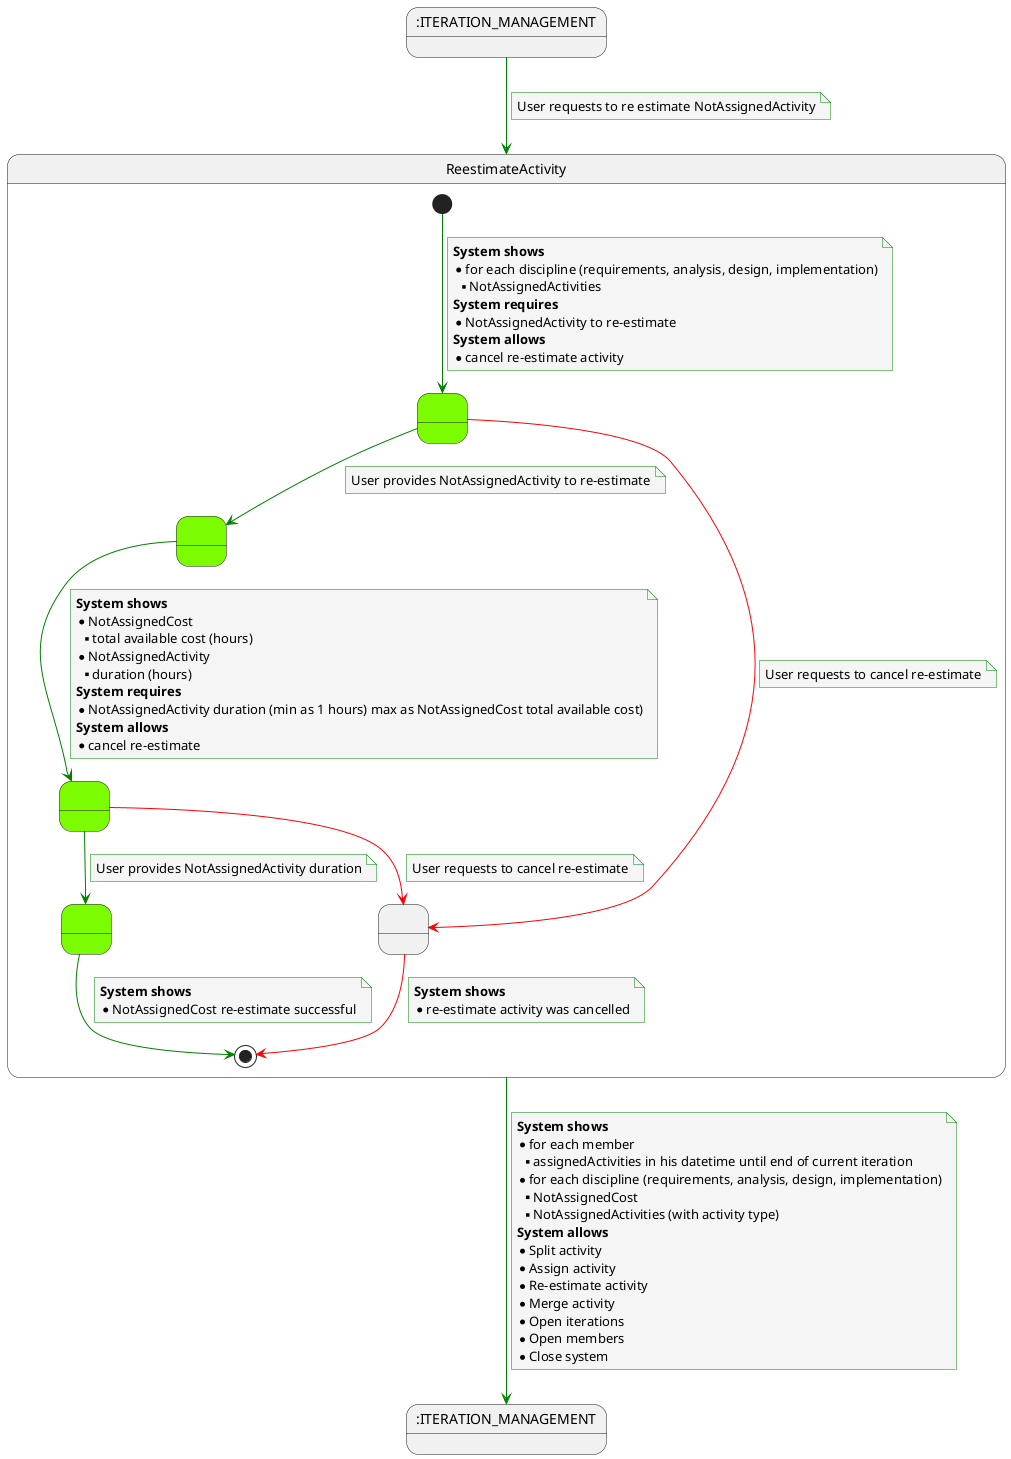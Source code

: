 @startuml

    skinparam {
        NoteBackgroundColor #whiteSmoke
        ArrowColor #green
        NoteBorderColor #green
    }

    state 5 as ":ITERATION_MANAGEMENT"
    state 13 as ":ITERATION_MANAGEMENT"


    5 --> ReestimateActivity
    note on link
        User requests to re estimate NotAssignedActivity
    end note

    state ReestimateActivity {
        state 2 as " " #LawnGreen
        state 0 as " " #LawnGreen
        state 4 as " " #LawnGreen
        state 8 as " " #LawnGreen
        state 10 as " "


    [*] --> 2
    note on link
    <b>System shows</b>
    * for each discipline (requirements, analysis, design, implementation)
    ** NotAssignedActivities
    <b>System requires</b>
    * NotAssignedActivity to re-estimate
    <b>System allows</b>
    * cancel re-estimate activity
    end note

    2 -[#red]-> 10
    note on link
        User requests to cancel re-estimate
    end note

    2 --> 4
    note on link
        User provides NotAssignedActivity to re-estimate
    end note

    4 --> 0
    note on link
        <b>System shows</b>
        * NotAssignedCost
        ** total available cost (hours)
        * NotAssignedActivity
        ** duration (hours)
        <b>System requires</b>
        * NotAssignedActivity duration (min as 1 hours) max as NotAssignedCost total available cost)
        <b>System allows</b>
        * cancel re-estimate
    end note

    0 -[#red]-> 10
    note on link
        User requests to cancel re-estimate
    end note

    0 --> 8
    note on link
        User provides NotAssignedActivity duration
    end note

    10 -[#red]-> [*]
    note on link
         <b>System shows</b>
         * re-estimate activity was cancelled
    end note

    8 --> [*]
    note on link
        <b>System shows</b>
        * NotAssignedCost re-estimate successful
    end note

}

ReestimateActivity --> 13
    note on link
        <b>System shows</b>
        * for each member
        **assignedActivities in his datetime until end of current iteration
        * for each discipline (requirements, analysis, design, implementation)
        ** NotAssignedCost
        ** NotAssignedActivities (with activity type)
        <b>System allows</b>
        * Split activity
        * Assign activity
        * Re-estimate activity
        * Merge activity
        * Open iterations
        * Open members
        * Close system
    end note

@enduml

